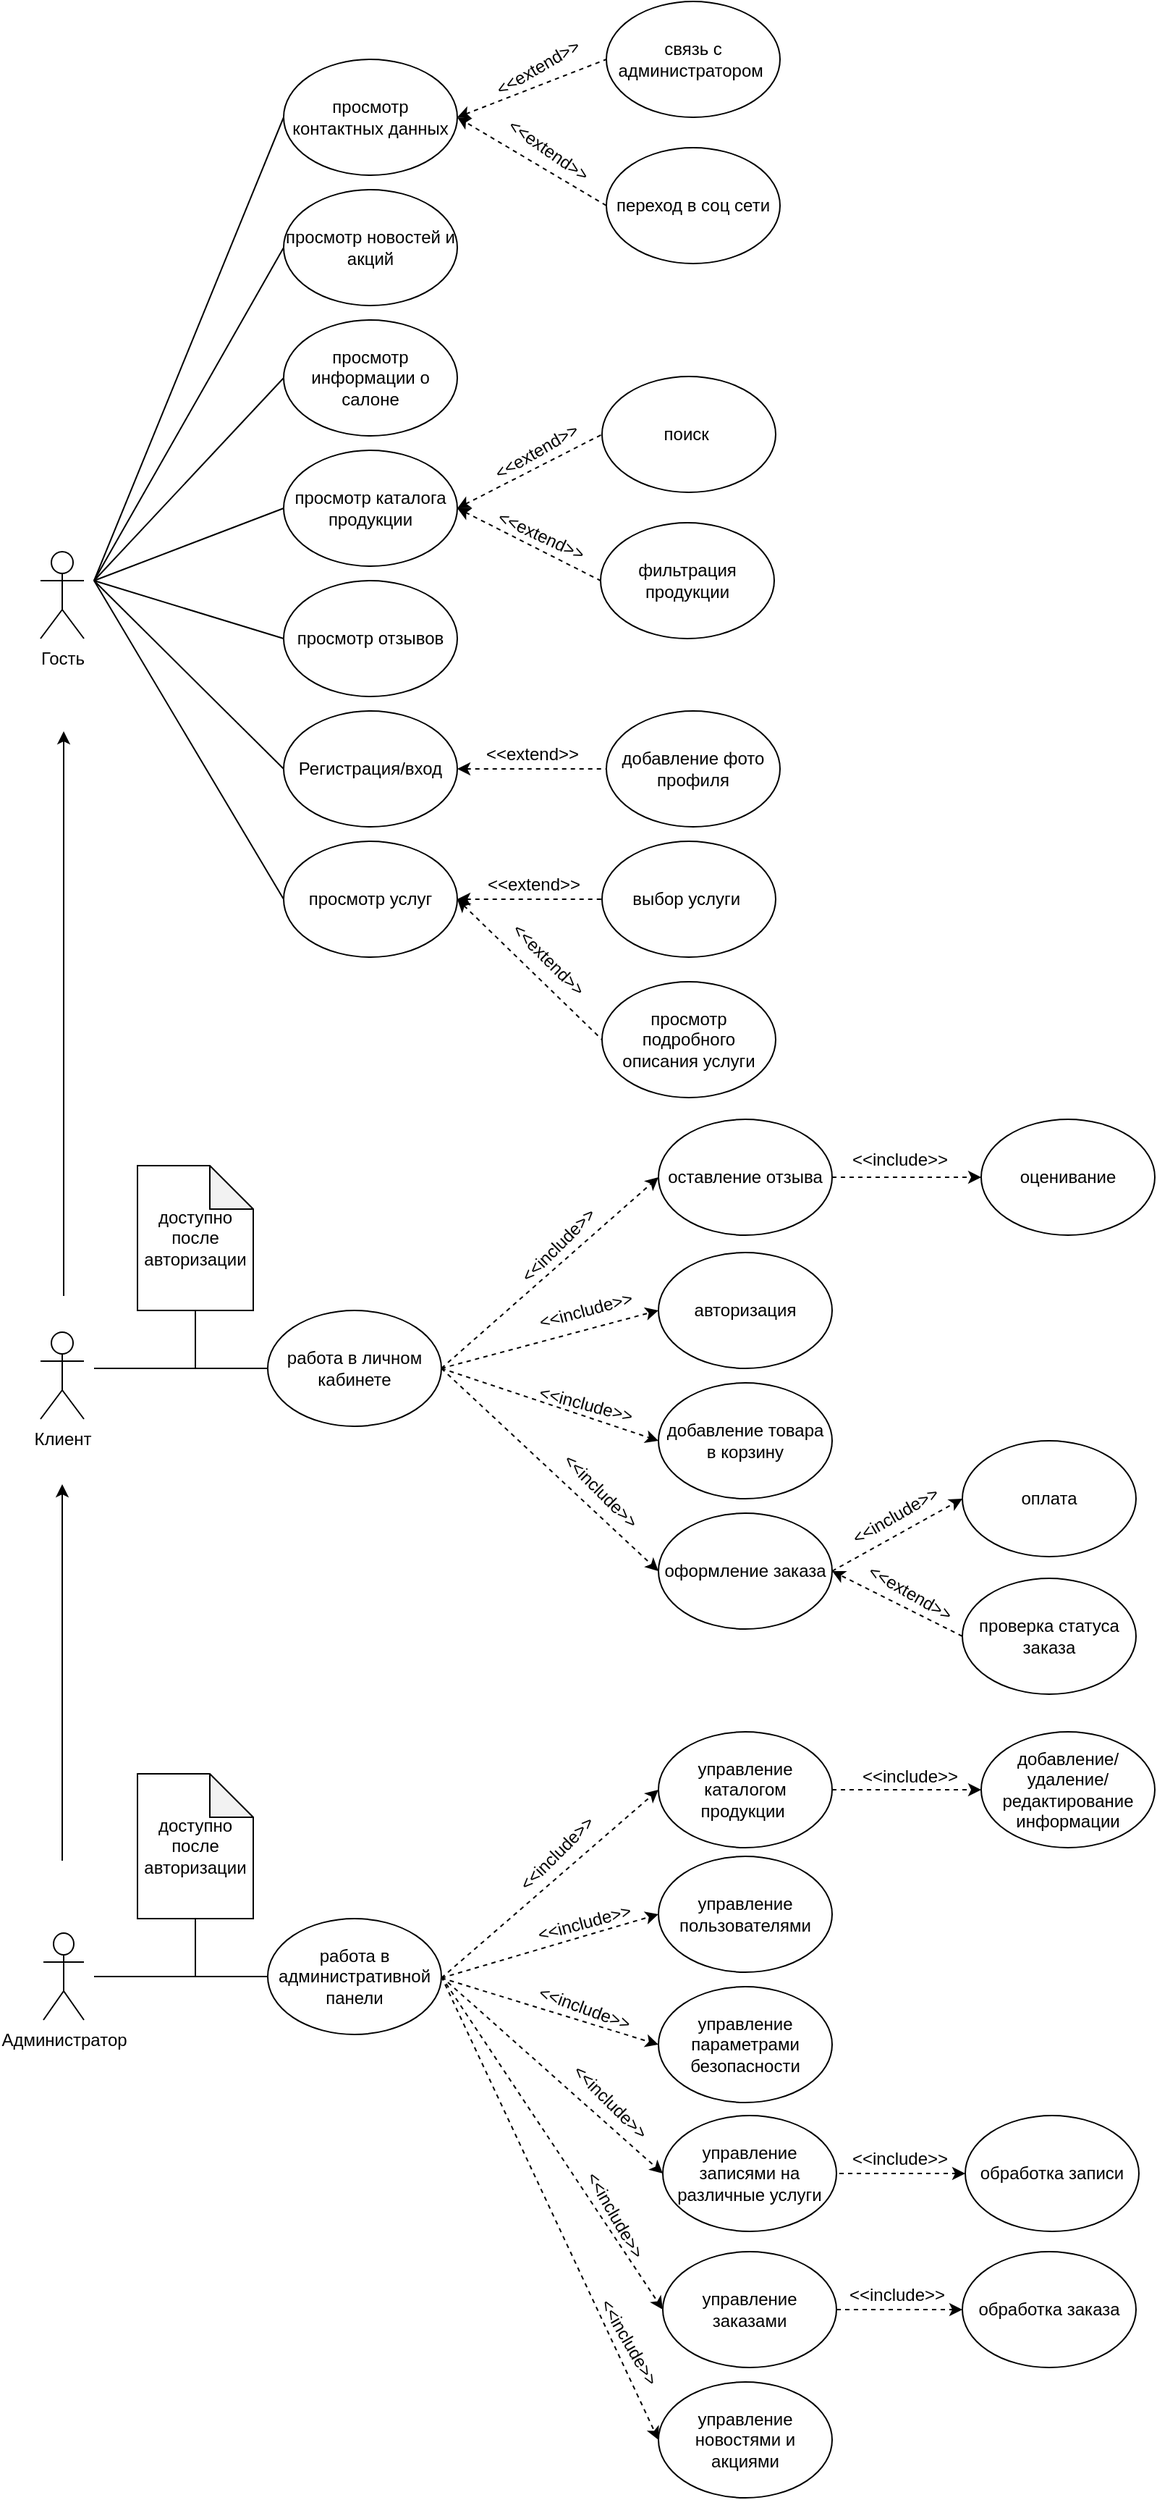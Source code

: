 <mxfile version="20.8.16" type="device"><diagram name="Страница 1" id="B8Z3YydQ3n8APSpn0NC_"><mxGraphModel dx="1533" dy="4359" grid="1" gridSize="10" guides="1" tooltips="1" connect="1" arrows="1" fold="1" page="1" pageScale="1" pageWidth="3300" pageHeight="2339" math="0" shadow="0"><root><mxCell id="0"/><mxCell id="1" parent="0"/><mxCell id="PiqxlBqkiYbqwUcEWLua-4" value="просмотр каталога продукции" style="ellipse;whiteSpace=wrap;html=1;" parent="1" vertex="1"><mxGeometry x="411" y="-444" width="120" height="80" as="geometry"/></mxCell><mxCell id="PiqxlBqkiYbqwUcEWLua-5" value="Регистрация/вход" style="ellipse;whiteSpace=wrap;html=1;" parent="1" vertex="1"><mxGeometry x="411" y="-264" width="120" height="80" as="geometry"/></mxCell><mxCell id="PiqxlBqkiYbqwUcEWLua-6" value="фильтрация продукции" style="ellipse;whiteSpace=wrap;html=1;" parent="1" vertex="1"><mxGeometry x="630" y="-394" width="120" height="80" as="geometry"/></mxCell><mxCell id="PiqxlBqkiYbqwUcEWLua-7" value="просмотр информации о салоне" style="ellipse;whiteSpace=wrap;html=1;" parent="1" vertex="1"><mxGeometry x="411" y="-534" width="120" height="80" as="geometry"/></mxCell><mxCell id="PiqxlBqkiYbqwUcEWLua-8" value="просмотр новостей и акций" style="ellipse;whiteSpace=wrap;html=1;" parent="1" vertex="1"><mxGeometry x="411" y="-624" width="120" height="80" as="geometry"/></mxCell><mxCell id="PiqxlBqkiYbqwUcEWLua-9" value="добавление товара в корзину" style="ellipse;whiteSpace=wrap;html=1;" parent="1" vertex="1"><mxGeometry x="670" y="200" width="120" height="80" as="geometry"/></mxCell><mxCell id="PiqxlBqkiYbqwUcEWLua-10" value="оформление заказа" style="ellipse;whiteSpace=wrap;html=1;" parent="1" vertex="1"><mxGeometry x="670" y="290" width="120" height="80" as="geometry"/></mxCell><mxCell id="PiqxlBqkiYbqwUcEWLua-12" value="оставление отзыва" style="ellipse;whiteSpace=wrap;html=1;" parent="1" vertex="1"><mxGeometry x="670" y="18" width="120" height="80" as="geometry"/></mxCell><mxCell id="PiqxlBqkiYbqwUcEWLua-13" value="просмотр услуг" style="ellipse;whiteSpace=wrap;html=1;" parent="1" vertex="1"><mxGeometry x="411" y="-174" width="120" height="80" as="geometry"/></mxCell><mxCell id="PiqxlBqkiYbqwUcEWLua-14" value="просмотр отзывов" style="ellipse;whiteSpace=wrap;html=1;" parent="1" vertex="1"><mxGeometry x="411" y="-354" width="120" height="80" as="geometry"/></mxCell><mxCell id="PiqxlBqkiYbqwUcEWLua-15" value="авторизация" style="ellipse;whiteSpace=wrap;html=1;" parent="1" vertex="1"><mxGeometry x="670" y="110" width="120" height="80" as="geometry"/></mxCell><mxCell id="mvR1-6ZNFn9fOnrVAZaR-1" value="управление каталогом продукции&amp;nbsp;" style="ellipse;whiteSpace=wrap;html=1;" parent="1" vertex="1"><mxGeometry x="670" y="441" width="120" height="80" as="geometry"/></mxCell><mxCell id="mvR1-6ZNFn9fOnrVAZaR-2" value="управление пользователями" style="ellipse;whiteSpace=wrap;html=1;" parent="1" vertex="1"><mxGeometry x="670" y="527" width="120" height="80" as="geometry"/></mxCell><mxCell id="mvR1-6ZNFn9fOnrVAZaR-4" value="управление параметрами безопасности" style="ellipse;whiteSpace=wrap;html=1;" parent="1" vertex="1"><mxGeometry x="670" y="617" width="120" height="80" as="geometry"/></mxCell><mxCell id="mvR1-6ZNFn9fOnrVAZaR-8" value="" style="endArrow=none;html=1;rounded=0;entryX=0;entryY=0.5;entryDx=0;entryDy=0;endFill=0;" parent="1" target="PiqxlBqkiYbqwUcEWLua-8" edge="1"><mxGeometry width="50" height="50" relative="1" as="geometry"><mxPoint x="280" y="-354" as="sourcePoint"/><mxPoint x="680" y="76" as="targetPoint"/></mxGeometry></mxCell><mxCell id="mvR1-6ZNFn9fOnrVAZaR-9" value="" style="endArrow=none;startArrow=none;html=1;rounded=0;entryX=0;entryY=0.5;entryDx=0;entryDy=0;startFill=0;endFill=0;" parent="1" target="PiqxlBqkiYbqwUcEWLua-7" edge="1"><mxGeometry width="50" height="50" relative="1" as="geometry"><mxPoint x="280" y="-354" as="sourcePoint"/><mxPoint x="690" y="-274" as="targetPoint"/></mxGeometry></mxCell><mxCell id="mvR1-6ZNFn9fOnrVAZaR-10" value="" style="endArrow=none;html=1;rounded=0;entryX=0;entryY=0.5;entryDx=0;entryDy=0;" parent="1" target="PiqxlBqkiYbqwUcEWLua-4" edge="1"><mxGeometry width="50" height="50" relative="1" as="geometry"><mxPoint x="280" y="-354" as="sourcePoint"/><mxPoint x="690" y="-274" as="targetPoint"/></mxGeometry></mxCell><mxCell id="mvR1-6ZNFn9fOnrVAZaR-11" value="" style="endArrow=none;html=1;rounded=0;exitX=0;exitY=0.5;exitDx=0;exitDy=0;" parent="1" source="PiqxlBqkiYbqwUcEWLua-14" edge="1"><mxGeometry width="50" height="50" relative="1" as="geometry"><mxPoint x="640" y="-254" as="sourcePoint"/><mxPoint x="280" y="-354" as="targetPoint"/></mxGeometry></mxCell><mxCell id="mvR1-6ZNFn9fOnrVAZaR-13" value="" style="endArrow=none;html=1;rounded=0;entryX=0;entryY=0.5;entryDx=0;entryDy=0;" parent="1" target="PiqxlBqkiYbqwUcEWLua-13" edge="1"><mxGeometry width="50" height="50" relative="1" as="geometry"><mxPoint x="280" y="-354" as="sourcePoint"/><mxPoint x="690" y="-244" as="targetPoint"/></mxGeometry></mxCell><mxCell id="mvR1-6ZNFn9fOnrVAZaR-14" value="" style="endArrow=none;html=1;rounded=0;exitX=0;exitY=0.5;exitDx=0;exitDy=0;" parent="1" source="PiqxlBqkiYbqwUcEWLua-5" edge="1"><mxGeometry width="50" height="50" relative="1" as="geometry"><mxPoint x="640" y="-194" as="sourcePoint"/><mxPoint x="280" y="-354" as="targetPoint"/></mxGeometry></mxCell><mxCell id="mvR1-6ZNFn9fOnrVAZaR-15" value="" style="endArrow=classic;html=1;rounded=0;entryX=0;entryY=0.5;entryDx=0;entryDy=0;exitX=1;exitY=0.333;exitDx=0;exitDy=0;exitPerimeter=0;dashed=1;endFill=1;" parent="1" target="PiqxlBqkiYbqwUcEWLua-12" edge="1"><mxGeometry width="50" height="50" relative="1" as="geometry"><mxPoint x="520" y="190" as="sourcePoint"/><mxPoint x="700" y="80" as="targetPoint"/></mxGeometry></mxCell><mxCell id="mvR1-6ZNFn9fOnrVAZaR-17" value="" style="endArrow=classic;html=1;rounded=0;entryX=0;entryY=0.5;entryDx=0;entryDy=0;exitX=1;exitY=0.333;exitDx=0;exitDy=0;exitPerimeter=0;dashed=1;endFill=1;" parent="1" target="PiqxlBqkiYbqwUcEWLua-15" edge="1"><mxGeometry width="50" height="50" relative="1" as="geometry"><mxPoint x="520" y="190" as="sourcePoint"/><mxPoint x="780" y="30" as="targetPoint"/></mxGeometry></mxCell><mxCell id="mvR1-6ZNFn9fOnrVAZaR-18" value="" style="endArrow=classic;html=1;rounded=0;entryX=0;entryY=0.5;entryDx=0;entryDy=0;exitX=1;exitY=0.333;exitDx=0;exitDy=0;exitPerimeter=0;dashed=1;endFill=1;" parent="1" target="PiqxlBqkiYbqwUcEWLua-9" edge="1"><mxGeometry width="50" height="50" relative="1" as="geometry"><mxPoint x="520" y="190" as="sourcePoint"/><mxPoint x="780" y="30" as="targetPoint"/></mxGeometry></mxCell><mxCell id="mvR1-6ZNFn9fOnrVAZaR-20" value="" style="endArrow=classic;html=1;rounded=0;entryX=0;entryY=0.5;entryDx=0;entryDy=0;exitX=1;exitY=0.333;exitDx=0;exitDy=0;exitPerimeter=0;dashed=1;endFill=1;" parent="1" target="PiqxlBqkiYbqwUcEWLua-10" edge="1"><mxGeometry width="50" height="50" relative="1" as="geometry"><mxPoint x="520" y="190" as="sourcePoint"/><mxPoint x="780" y="30" as="targetPoint"/></mxGeometry></mxCell><mxCell id="mvR1-6ZNFn9fOnrVAZaR-21" value="" style="endArrow=classic;html=1;rounded=0;" parent="1" edge="1"><mxGeometry width="50" height="50" relative="1" as="geometry"><mxPoint x="259" y="140" as="sourcePoint"/><mxPoint x="259" y="-250" as="targetPoint"/></mxGeometry></mxCell><mxCell id="mvR1-6ZNFn9fOnrVAZaR-22" value="" style="endArrow=classic;html=1;rounded=0;entryX=0;entryY=0.5;entryDx=0;entryDy=0;exitX=1;exitY=0.333;exitDx=0;exitDy=0;exitPerimeter=0;dashed=1;endFill=1;" parent="1" target="mvR1-6ZNFn9fOnrVAZaR-1" edge="1"><mxGeometry width="50" height="50" relative="1" as="geometry"><mxPoint x="520" y="611" as="sourcePoint"/><mxPoint x="700" y="491" as="targetPoint"/></mxGeometry></mxCell><mxCell id="mvR1-6ZNFn9fOnrVAZaR-23" value="" style="endArrow=classic;html=1;rounded=0;entryX=0;entryY=0.5;entryDx=0;entryDy=0;exitX=1;exitY=0.333;exitDx=0;exitDy=0;exitPerimeter=0;endFill=1;dashed=1;" parent="1" target="mvR1-6ZNFn9fOnrVAZaR-2" edge="1"><mxGeometry width="50" height="50" relative="1" as="geometry"><mxPoint x="520" y="611" as="sourcePoint"/><mxPoint x="700" y="491" as="targetPoint"/></mxGeometry></mxCell><mxCell id="mvR1-6ZNFn9fOnrVAZaR-24" value="" style="endArrow=classic;html=1;rounded=0;entryX=0;entryY=0.5;entryDx=0;entryDy=0;exitX=1;exitY=0.333;exitDx=0;exitDy=0;exitPerimeter=0;dashed=1;endFill=1;" parent="1" target="mvR1-6ZNFn9fOnrVAZaR-4" edge="1"><mxGeometry width="50" height="50" relative="1" as="geometry"><mxPoint x="520" y="611" as="sourcePoint"/><mxPoint x="700" y="491" as="targetPoint"/></mxGeometry></mxCell><mxCell id="mvR1-6ZNFn9fOnrVAZaR-26" value="" style="endArrow=classic;html=1;rounded=0;" parent="1" edge="1"><mxGeometry width="50" height="50" relative="1" as="geometry"><mxPoint x="258" y="530" as="sourcePoint"/><mxPoint x="258" y="270" as="targetPoint"/></mxGeometry></mxCell><mxCell id="mvR1-6ZNFn9fOnrVAZaR-27" value="добавление/удаление/редактирование информации" style="ellipse;whiteSpace=wrap;html=1;" parent="1" vertex="1"><mxGeometry x="893" y="441" width="120" height="80" as="geometry"/></mxCell><mxCell id="mvR1-6ZNFn9fOnrVAZaR-31" value="" style="group" parent="1" vertex="1" connectable="0"><mxGeometry x="800" y="457" width="73.5" height="30" as="geometry"/></mxCell><mxCell id="mvR1-6ZNFn9fOnrVAZaR-29" value="" style="endArrow=classic;dashed=1;html=1;rounded=0;entryX=0;entryY=0.5;entryDx=0;entryDy=0;exitX=1;exitY=0.5;exitDx=0;exitDy=0;endFill=1;" parent="mvR1-6ZNFn9fOnrVAZaR-31" source="mvR1-6ZNFn9fOnrVAZaR-1" target="mvR1-6ZNFn9fOnrVAZaR-27" edge="1"><mxGeometry width="50" height="50" relative="1" as="geometry"><mxPoint x="-50" y="154" as="sourcePoint"/><mxPoint y="104" as="targetPoint"/></mxGeometry></mxCell><mxCell id="mvR1-6ZNFn9fOnrVAZaR-53" value="&amp;lt;&amp;lt;include&amp;gt;&amp;gt;" style="text;html=1;align=center;verticalAlign=middle;whiteSpace=wrap;rounded=0;" parent="mvR1-6ZNFn9fOnrVAZaR-31" vertex="1"><mxGeometry x="13.5" width="60" height="30" as="geometry"/></mxCell><mxCell id="mvR1-6ZNFn9fOnrVAZaR-32" value="проверка статуса заказа" style="ellipse;whiteSpace=wrap;html=1;" parent="1" vertex="1"><mxGeometry x="880" y="335" width="120" height="80" as="geometry"/></mxCell><mxCell id="mvR1-6ZNFn9fOnrVAZaR-35" value="" style="group;rotation=30;" parent="1" vertex="1" connectable="0"><mxGeometry x="807" y="306" width="73" height="30" as="geometry"/></mxCell><mxCell id="mvR1-6ZNFn9fOnrVAZaR-33" value="" style="endArrow=classic;dashed=1;html=1;rounded=0;exitX=0;exitY=0.5;exitDx=0;exitDy=0;entryX=1;entryY=0.5;entryDx=0;entryDy=0;startArrow=none;startFill=0;endFill=1;" parent="mvR1-6ZNFn9fOnrVAZaR-35" source="mvR1-6ZNFn9fOnrVAZaR-32" target="PiqxlBqkiYbqwUcEWLua-10" edge="1"><mxGeometry width="50" height="50" relative="1" as="geometry"><mxPoint x="-28" y="-46" as="sourcePoint"/><mxPoint x="40" y="-64" as="targetPoint"/></mxGeometry></mxCell><mxCell id="mvR1-6ZNFn9fOnrVAZaR-36" value="добавление фото профиля" style="ellipse;whiteSpace=wrap;html=1;" parent="1" vertex="1"><mxGeometry x="634" y="-264" width="120" height="80" as="geometry"/></mxCell><mxCell id="mvR1-6ZNFn9fOnrVAZaR-43" value="" style="group" parent="1" vertex="1" connectable="0"><mxGeometry x="543" y="-248" width="73.5" height="30" as="geometry"/></mxCell><mxCell id="mvR1-6ZNFn9fOnrVAZaR-41" value="" style="endArrow=none;dashed=1;html=1;rounded=0;exitX=1;exitY=0.5;exitDx=0;exitDy=0;entryX=0;entryY=0.5;entryDx=0;entryDy=0;startArrow=classic;startFill=1;endFill=0;" parent="mvR1-6ZNFn9fOnrVAZaR-43" source="PiqxlBqkiYbqwUcEWLua-5" target="mvR1-6ZNFn9fOnrVAZaR-36" edge="1"><mxGeometry width="50" height="50" relative="1" as="geometry"><mxPoint x="10" y="-181" as="sourcePoint"/><mxPoint x="60" y="-231" as="targetPoint"/></mxGeometry></mxCell><mxCell id="mvR1-6ZNFn9fOnrVAZaR-51" value="&amp;lt;&amp;lt;extend&amp;gt;&amp;gt;" style="text;html=1;align=center;verticalAlign=middle;whiteSpace=wrap;rounded=0;" parent="mvR1-6ZNFn9fOnrVAZaR-43" vertex="1"><mxGeometry x="9.75" y="-1" width="60" height="30" as="geometry"/></mxCell><mxCell id="mvR1-6ZNFn9fOnrVAZaR-44" value="просмотр контактных данных" style="ellipse;whiteSpace=wrap;html=1;" parent="1" vertex="1"><mxGeometry x="411" y="-714" width="120" height="80" as="geometry"/></mxCell><mxCell id="mvR1-6ZNFn9fOnrVAZaR-45" value="" style="endArrow=none;html=1;rounded=0;entryX=0;entryY=0.5;entryDx=0;entryDy=0;startArrow=none;startFill=0;endFill=0;" parent="1" target="mvR1-6ZNFn9fOnrVAZaR-44" edge="1"><mxGeometry width="50" height="50" relative="1" as="geometry"><mxPoint x="280" y="-354" as="sourcePoint"/><mxPoint x="780" y="-474" as="targetPoint"/></mxGeometry></mxCell><mxCell id="mvR1-6ZNFn9fOnrVAZaR-46" value="связь с администратором&amp;nbsp;" style="ellipse;whiteSpace=wrap;html=1;" parent="1" vertex="1"><mxGeometry x="634" y="-754" width="120" height="80" as="geometry"/></mxCell><mxCell id="mvR1-6ZNFn9fOnrVAZaR-47" value="" style="endArrow=none;dashed=1;html=1;rounded=0;entryX=0;entryY=0.5;entryDx=0;entryDy=0;startArrow=classic;startFill=1;endFill=0;exitX=1;exitY=0.5;exitDx=0;exitDy=0;" parent="1" source="mvR1-6ZNFn9fOnrVAZaR-44" target="mvR1-6ZNFn9fOnrVAZaR-46" edge="1"><mxGeometry width="50" height="50" relative="1" as="geometry"><mxPoint x="521" y="-674" as="sourcePoint"/><mxPoint x="611" y="-674.48" as="targetPoint"/></mxGeometry></mxCell><mxCell id="mvR1-6ZNFn9fOnrVAZaR-48" value="&amp;lt;&amp;lt;extend&amp;gt;&amp;gt;" style="text;html=1;align=center;verticalAlign=middle;whiteSpace=wrap;rounded=0;rotation=-30;" parent="1" vertex="1"><mxGeometry x="556.5" y="-723" width="60" height="30" as="geometry"/></mxCell><mxCell id="mvR1-6ZNFn9fOnrVAZaR-65" value="оценивание" style="ellipse;whiteSpace=wrap;html=1;" parent="1" vertex="1"><mxGeometry x="893" y="18" width="120" height="80" as="geometry"/></mxCell><mxCell id="mvR1-6ZNFn9fOnrVAZaR-67" value="" style="group" parent="1" vertex="1" connectable="0"><mxGeometry x="793" y="31" width="73.5" height="30" as="geometry"/></mxCell><mxCell id="mvR1-6ZNFn9fOnrVAZaR-69" value="&amp;lt;&amp;lt;include&amp;gt;&amp;gt;" style="text;html=1;align=center;verticalAlign=middle;whiteSpace=wrap;rounded=0;" parent="mvR1-6ZNFn9fOnrVAZaR-67" vertex="1"><mxGeometry x="13.5" width="60" height="30" as="geometry"/></mxCell><mxCell id="mvR1-6ZNFn9fOnrVAZaR-68" value="" style="endArrow=classic;dashed=1;html=1;rounded=0;entryX=0;entryY=0.5;entryDx=0;entryDy=0;exitX=1;exitY=0.5;exitDx=0;exitDy=0;endFill=1;" parent="1" source="PiqxlBqkiYbqwUcEWLua-12" target="mvR1-6ZNFn9fOnrVAZaR-65" edge="1"><mxGeometry width="50" height="50" relative="1" as="geometry"><mxPoint x="790" y="92" as="sourcePoint"/><mxPoint x="840" y="42" as="targetPoint"/></mxGeometry></mxCell><mxCell id="mvR1-6ZNFn9fOnrVAZaR-70" value="Гость" style="shape=umlActor;verticalLabelPosition=bottom;verticalAlign=top;html=1;outlineConnect=0;" parent="1" vertex="1"><mxGeometry x="243" y="-374" width="30" height="60" as="geometry"/></mxCell><mxCell id="mvR1-6ZNFn9fOnrVAZaR-72" value="Администратор" style="shape=umlActor;verticalLabelPosition=bottom;verticalAlign=top;html=1;outlineConnect=0;" parent="1" vertex="1"><mxGeometry x="245" y="580" width="28" height="60" as="geometry"/></mxCell><mxCell id="mvR1-6ZNFn9fOnrVAZaR-74" value="работа в личном кабинете" style="ellipse;whiteSpace=wrap;html=1;" parent="1" vertex="1"><mxGeometry x="400" y="150" width="120" height="80" as="geometry"/></mxCell><mxCell id="mvR1-6ZNFn9fOnrVAZaR-75" value="работа в административной панели" style="ellipse;whiteSpace=wrap;html=1;" parent="1" vertex="1"><mxGeometry x="400" y="570" width="120" height="80" as="geometry"/></mxCell><mxCell id="mvR1-6ZNFn9fOnrVAZaR-76" value="" style="endArrow=none;html=1;rounded=0;entryX=0;entryY=0.5;entryDx=0;entryDy=0;" parent="1" target="mvR1-6ZNFn9fOnrVAZaR-74" edge="1"><mxGeometry width="50" height="50" relative="1" as="geometry"><mxPoint x="280" y="190" as="sourcePoint"/><mxPoint x="500" y="480" as="targetPoint"/></mxGeometry></mxCell><mxCell id="mvR1-6ZNFn9fOnrVAZaR-77" value="" style="endArrow=none;html=1;rounded=0;entryX=0;entryY=0.5;entryDx=0;entryDy=0;" parent="1" target="mvR1-6ZNFn9fOnrVAZaR-75" edge="1"><mxGeometry width="50" height="50" relative="1" as="geometry"><mxPoint x="280" y="610" as="sourcePoint"/><mxPoint x="500" y="370" as="targetPoint"/></mxGeometry></mxCell><mxCell id="xSJUDsk4r2toaR-yodqq-5" value="&amp;lt;&amp;lt;include&amp;gt;&amp;gt;" style="text;html=1;align=center;verticalAlign=middle;whiteSpace=wrap;rounded=0;rotation=-45;" parent="1" vertex="1"><mxGeometry x="570" y="510" width="60" height="30" as="geometry"/></mxCell><mxCell id="xSJUDsk4r2toaR-yodqq-6" value="&amp;lt;&amp;lt;include&amp;gt;&amp;gt;" style="text;html=1;align=center;verticalAlign=middle;whiteSpace=wrap;rounded=0;rotation=-15;" parent="1" vertex="1"><mxGeometry x="589" y="558" width="60" height="30" as="geometry"/></mxCell><mxCell id="xSJUDsk4r2toaR-yodqq-7" value="&amp;lt;&amp;lt;include&amp;gt;&amp;gt;" style="text;html=1;align=center;verticalAlign=middle;whiteSpace=wrap;rounded=0;rotation=20;" parent="1" vertex="1"><mxGeometry x="589" y="617" width="60" height="30" as="geometry"/></mxCell><mxCell id="xSJUDsk4r2toaR-yodqq-9" value="&amp;lt;&amp;lt;include&amp;gt;&amp;gt;" style="text;html=1;align=center;verticalAlign=middle;whiteSpace=wrap;rounded=0;rotation=-45;" parent="1" vertex="1"><mxGeometry x="571" y="90" width="60" height="30" as="geometry"/></mxCell><mxCell id="xSJUDsk4r2toaR-yodqq-11" value="&amp;lt;&amp;lt;include&amp;gt;&amp;gt;" style="text;html=1;align=center;verticalAlign=middle;whiteSpace=wrap;rounded=0;rotation=15;" parent="1" vertex="1"><mxGeometry x="590" y="200" width="60" height="30" as="geometry"/></mxCell><mxCell id="xSJUDsk4r2toaR-yodqq-12" value="&amp;lt;&amp;lt;include&amp;gt;&amp;gt;" style="text;html=1;align=center;verticalAlign=middle;whiteSpace=wrap;rounded=0;rotation=-15;" parent="1" vertex="1"><mxGeometry x="590" y="135" width="60" height="30" as="geometry"/></mxCell><mxCell id="xSJUDsk4r2toaR-yodqq-13" value="&amp;lt;&amp;lt;include&amp;gt;&amp;gt;" style="text;html=1;align=center;verticalAlign=middle;whiteSpace=wrap;rounded=0;rotation=45;" parent="1" vertex="1"><mxGeometry x="600" y="260" width="60" height="30" as="geometry"/></mxCell><mxCell id="xSJUDsk4r2toaR-yodqq-15" value="Клиент" style="shape=umlActor;verticalLabelPosition=bottom;verticalAlign=top;html=1;outlineConnect=0;" parent="1" vertex="1"><mxGeometry x="243" y="165" width="30" height="60" as="geometry"/></mxCell><mxCell id="xSJUDsk4r2toaR-yodqq-17" value="доступно после авторизации" style="shape=note;whiteSpace=wrap;html=1;backgroundOutline=1;darkOpacity=0.05;" parent="1" vertex="1"><mxGeometry x="310" y="50" width="80" height="100" as="geometry"/></mxCell><mxCell id="xSJUDsk4r2toaR-yodqq-18" value="доступно после авторизации" style="shape=note;whiteSpace=wrap;html=1;backgroundOutline=1;darkOpacity=0.05;" parent="1" vertex="1"><mxGeometry x="310" y="470" width="80" height="100" as="geometry"/></mxCell><mxCell id="xSJUDsk4r2toaR-yodqq-19" value="" style="endArrow=none;html=1;rounded=0;entryX=0.5;entryY=1;entryDx=0;entryDy=0;entryPerimeter=0;" parent="1" target="xSJUDsk4r2toaR-yodqq-17" edge="1"><mxGeometry width="50" height="50" relative="1" as="geometry"><mxPoint x="350" y="190" as="sourcePoint"/><mxPoint x="480" y="400" as="targetPoint"/></mxGeometry></mxCell><mxCell id="xSJUDsk4r2toaR-yodqq-20" value="" style="endArrow=none;html=1;rounded=0;entryX=0.5;entryY=1;entryDx=0;entryDy=0;entryPerimeter=0;" parent="1" target="xSJUDsk4r2toaR-yodqq-18" edge="1"><mxGeometry width="50" height="50" relative="1" as="geometry"><mxPoint x="350" y="610" as="sourcePoint"/><mxPoint x="480" y="350" as="targetPoint"/></mxGeometry></mxCell><mxCell id="xSJUDsk4r2toaR-yodqq-22" value="оплата" style="ellipse;whiteSpace=wrap;html=1;" parent="1" vertex="1"><mxGeometry x="880" y="240" width="120" height="80" as="geometry"/></mxCell><mxCell id="xSJUDsk4r2toaR-yodqq-23" value="" style="endArrow=classic;html=1;rounded=0;entryX=0;entryY=0.5;entryDx=0;entryDy=0;dashed=1;endFill=1;" parent="1" target="xSJUDsk4r2toaR-yodqq-22" edge="1"><mxGeometry width="50" height="50" relative="1" as="geometry"><mxPoint x="790" y="330" as="sourcePoint"/><mxPoint x="680" y="70" as="targetPoint"/></mxGeometry></mxCell><mxCell id="xSJUDsk4r2toaR-yodqq-24" value="&amp;lt;&amp;lt;include&amp;gt;&amp;gt;" style="text;html=1;align=center;verticalAlign=middle;whiteSpace=wrap;rounded=0;rotation=-30;" parent="1" vertex="1"><mxGeometry x="803.5" y="277" width="60" height="30" as="geometry"/></mxCell><mxCell id="xSJUDsk4r2toaR-yodqq-30" value="переход в соц сети" style="ellipse;whiteSpace=wrap;html=1;" parent="1" vertex="1"><mxGeometry x="634" y="-653" width="120" height="80" as="geometry"/></mxCell><mxCell id="xSJUDsk4r2toaR-yodqq-33" value="" style="endArrow=classic;dashed=1;html=1;rounded=0;exitX=0;exitY=0.5;exitDx=0;exitDy=0;startArrow=none;startFill=0;endFill=1;" parent="1" source="xSJUDsk4r2toaR-yodqq-30" edge="1"><mxGeometry width="50" height="50" relative="1" as="geometry"><mxPoint x="483" y="-649" as="sourcePoint"/><mxPoint x="531" y="-674" as="targetPoint"/></mxGeometry></mxCell><mxCell id="xSJUDsk4r2toaR-yodqq-32" value="&amp;lt;&amp;lt;extend&amp;gt;&amp;gt;" style="text;html=1;align=center;verticalAlign=middle;whiteSpace=wrap;rounded=0;rotation=35;" parent="1" vertex="1"><mxGeometry x="564" y="-666" width="60" height="30" as="geometry"/></mxCell><mxCell id="mvR1-6ZNFn9fOnrVAZaR-50" value="&amp;lt;&amp;lt;extend&amp;gt;&amp;gt;" style="text;html=1;align=center;verticalAlign=middle;whiteSpace=wrap;rounded=0;rotation=30;" parent="1" vertex="1"><mxGeometry x="813.5" y="330" width="60" height="30" as="geometry"/></mxCell><mxCell id="DVonuqAoLO1WvfpAF116-1" value="поиск&amp;nbsp;" style="ellipse;whiteSpace=wrap;html=1;" parent="1" vertex="1"><mxGeometry x="631" y="-495" width="120" height="80" as="geometry"/></mxCell><mxCell id="DVonuqAoLO1WvfpAF116-2" value="выбор услуги&amp;nbsp;" style="ellipse;whiteSpace=wrap;html=1;" parent="1" vertex="1"><mxGeometry x="631" y="-174" width="120" height="80" as="geometry"/></mxCell><mxCell id="DVonuqAoLO1WvfpAF116-3" value="" style="group;rotation=25;" parent="1" vertex="1" connectable="0"><mxGeometry x="548.75" y="-401" width="73.5" height="30" as="geometry"/></mxCell><mxCell id="DVonuqAoLO1WvfpAF116-5" value="&amp;lt;&amp;lt;extend&amp;gt;&amp;gt;" style="text;html=1;align=center;verticalAlign=middle;whiteSpace=wrap;rounded=0;rotation=25;" parent="DVonuqAoLO1WvfpAF116-3" vertex="1"><mxGeometry x="10" y="1" width="60" height="30" as="geometry"/></mxCell><mxCell id="DVonuqAoLO1WvfpAF116-4" value="" style="endArrow=none;dashed=1;html=1;rounded=0;exitX=1;exitY=0.5;exitDx=0;exitDy=0;entryX=0;entryY=0.5;entryDx=0;entryDy=0;startArrow=classic;startFill=1;endFill=0;" parent="1" source="PiqxlBqkiYbqwUcEWLua-4" target="PiqxlBqkiYbqwUcEWLua-6" edge="1"><mxGeometry width="50" height="50" relative="1" as="geometry"><mxPoint x="540" y="-305" as="sourcePoint"/><mxPoint x="590" y="-355" as="targetPoint"/></mxGeometry></mxCell><mxCell id="DVonuqAoLO1WvfpAF116-6" value="" style="endArrow=none;dashed=1;html=1;rounded=0;exitX=1;exitY=0.5;exitDx=0;exitDy=0;entryX=0;entryY=0.5;entryDx=0;entryDy=0;startArrow=classic;startFill=1;endFill=0;" parent="1" source="PiqxlBqkiYbqwUcEWLua-4" target="DVonuqAoLO1WvfpAF116-1" edge="1"><mxGeometry width="50" height="50" relative="1" as="geometry"><mxPoint x="535" y="-480" as="sourcePoint"/><mxPoint x="634.0" y="-430" as="targetPoint"/></mxGeometry></mxCell><mxCell id="DVonuqAoLO1WvfpAF116-7" value="" style="group;rotation=-30;" parent="1" vertex="1" connectable="0"><mxGeometry x="546.75" y="-456" width="73.5" height="30" as="geometry"/></mxCell><mxCell id="DVonuqAoLO1WvfpAF116-8" value="&amp;lt;&amp;lt;extend&amp;gt;&amp;gt;" style="text;html=1;align=center;verticalAlign=middle;whiteSpace=wrap;rounded=0;rotation=-30;" parent="DVonuqAoLO1WvfpAF116-7" vertex="1"><mxGeometry x="9" y="-2" width="60" height="30" as="geometry"/></mxCell><mxCell id="DVonuqAoLO1WvfpAF116-9" value="управление заказами" style="ellipse;whiteSpace=wrap;html=1;" parent="1" vertex="1"><mxGeometry x="673" y="800" width="120" height="80" as="geometry"/></mxCell><mxCell id="DVonuqAoLO1WvfpAF116-10" value="управление записями на различные услуги" style="ellipse;whiteSpace=wrap;html=1;" parent="1" vertex="1"><mxGeometry x="673" y="706" width="120" height="80" as="geometry"/></mxCell><mxCell id="DVonuqAoLO1WvfpAF116-11" value="" style="endArrow=classic;html=1;rounded=0;entryX=0;entryY=0.5;entryDx=0;entryDy=0;exitX=1;exitY=0.5;exitDx=0;exitDy=0;dashed=1;endFill=1;" parent="1" source="mvR1-6ZNFn9fOnrVAZaR-75" target="DVonuqAoLO1WvfpAF116-10" edge="1"><mxGeometry width="50" height="50" relative="1" as="geometry"><mxPoint x="523" y="800" as="sourcePoint"/><mxPoint x="703" y="680" as="targetPoint"/></mxGeometry></mxCell><mxCell id="DVonuqAoLO1WvfpAF116-12" value="" style="endArrow=classic;html=1;rounded=0;entryX=0;entryY=0.5;entryDx=0;entryDy=0;dashed=1;endFill=1;exitX=1;exitY=0.5;exitDx=0;exitDy=0;" parent="1" source="mvR1-6ZNFn9fOnrVAZaR-75" target="DVonuqAoLO1WvfpAF116-9" edge="1"><mxGeometry width="50" height="50" relative="1" as="geometry"><mxPoint x="523" y="800" as="sourcePoint"/><mxPoint x="703" y="680" as="targetPoint"/></mxGeometry></mxCell><mxCell id="DVonuqAoLO1WvfpAF116-13" value="&amp;lt;&amp;lt;include&amp;gt;&amp;gt;" style="text;html=1;align=center;verticalAlign=middle;whiteSpace=wrap;rounded=0;rotation=60;" parent="1" vertex="1"><mxGeometry x="610" y="760" width="60" height="30" as="geometry"/></mxCell><mxCell id="DVonuqAoLO1WvfpAF116-14" value="&amp;lt;&amp;lt;include&amp;gt;&amp;gt;" style="text;html=1;align=center;verticalAlign=middle;whiteSpace=wrap;rounded=0;rotation=60;" parent="1" vertex="1"><mxGeometry x="620" y="851" width="60" height="23" as="geometry"/></mxCell><mxCell id="DVonuqAoLO1WvfpAF116-15" value="управление новостями и акциями" style="ellipse;whiteSpace=wrap;html=1;" parent="1" vertex="1"><mxGeometry x="670" y="890" width="120" height="80" as="geometry"/></mxCell><mxCell id="DVonuqAoLO1WvfpAF116-16" value="" style="endArrow=classic;html=1;rounded=0;entryX=0;entryY=0.5;entryDx=0;entryDy=0;dashed=1;endFill=1;exitX=1;exitY=0.5;exitDx=0;exitDy=0;" parent="1" source="mvR1-6ZNFn9fOnrVAZaR-75" target="DVonuqAoLO1WvfpAF116-15" edge="1"><mxGeometry width="50" height="50" relative="1" as="geometry"><mxPoint x="503.25" y="690.0" as="sourcePoint"/><mxPoint x="656.25" y="1020.0" as="targetPoint"/></mxGeometry></mxCell><mxCell id="DVonuqAoLO1WvfpAF116-17" value="&amp;lt;&amp;lt;include&amp;gt;&amp;gt;" style="text;html=1;align=center;verticalAlign=middle;whiteSpace=wrap;rounded=0;rotation=45;" parent="1" vertex="1"><mxGeometry x="607" y="685" width="60" height="23" as="geometry"/></mxCell><mxCell id="DVonuqAoLO1WvfpAF116-18" value="просмотр подробного описания услуги" style="ellipse;whiteSpace=wrap;html=1;" parent="1" vertex="1"><mxGeometry x="631" y="-77" width="120" height="80" as="geometry"/></mxCell><mxCell id="DVonuqAoLO1WvfpAF116-19" value="" style="group" parent="1" vertex="1" connectable="0"><mxGeometry x="544" y="-158" width="73.5" height="30" as="geometry"/></mxCell><mxCell id="DVonuqAoLO1WvfpAF116-21" value="&amp;lt;&amp;lt;extend&amp;gt;&amp;gt;" style="text;html=1;align=center;verticalAlign=middle;whiteSpace=wrap;rounded=0;" parent="DVonuqAoLO1WvfpAF116-19" vertex="1"><mxGeometry x="9.75" y="-1" width="60" height="30" as="geometry"/></mxCell><mxCell id="DVonuqAoLO1WvfpAF116-20" value="" style="endArrow=none;dashed=1;html=1;rounded=0;exitX=1;exitY=0.5;exitDx=0;exitDy=0;entryX=0;entryY=0.5;entryDx=0;entryDy=0;startArrow=classic;startFill=1;endFill=0;" parent="1" source="PiqxlBqkiYbqwUcEWLua-13" target="DVonuqAoLO1WvfpAF116-2" edge="1"><mxGeometry width="50" height="50" relative="1" as="geometry"><mxPoint x="550" y="-221" as="sourcePoint"/><mxPoint x="600" y="-271" as="targetPoint"/></mxGeometry></mxCell><mxCell id="DVonuqAoLO1WvfpAF116-23" value="" style="endArrow=none;dashed=1;html=1;rounded=0;exitX=1;exitY=0.5;exitDx=0;exitDy=0;entryX=0;entryY=0.5;entryDx=0;entryDy=0;startArrow=classic;startFill=1;endFill=0;" parent="1" source="PiqxlBqkiYbqwUcEWLua-13" target="DVonuqAoLO1WvfpAF116-18" edge="1"><mxGeometry width="50" height="50" relative="1" as="geometry"><mxPoint x="540" y="-251" as="sourcePoint"/><mxPoint x="590" y="-301" as="targetPoint"/></mxGeometry></mxCell><mxCell id="DVonuqAoLO1WvfpAF116-24" value="&amp;lt;&amp;lt;extend&amp;gt;&amp;gt;" style="text;html=1;align=center;verticalAlign=middle;whiteSpace=wrap;rounded=0;rotation=45;" parent="1" vertex="1"><mxGeometry x="564" y="-107" width="60" height="30" as="geometry"/></mxCell><mxCell id="DVonuqAoLO1WvfpAF116-25" value="обработка заказа" style="ellipse;whiteSpace=wrap;html=1;" parent="1" vertex="1"><mxGeometry x="880" y="800" width="120" height="80" as="geometry"/></mxCell><mxCell id="DVonuqAoLO1WvfpAF116-26" value="" style="group" parent="1" vertex="1" connectable="0"><mxGeometry x="791" y="815" width="73.5" height="30" as="geometry"/></mxCell><mxCell id="DVonuqAoLO1WvfpAF116-28" value="&amp;lt;&amp;lt;include&amp;gt;&amp;gt;" style="text;html=1;align=center;verticalAlign=middle;whiteSpace=wrap;rounded=0;" parent="DVonuqAoLO1WvfpAF116-26" vertex="1"><mxGeometry x="13.5" width="60" height="30" as="geometry"/></mxCell><mxCell id="DVonuqAoLO1WvfpAF116-27" value="" style="endArrow=classic;dashed=1;html=1;rounded=0;entryX=0;entryY=0.5;entryDx=0;entryDy=0;exitX=1;exitY=0.5;exitDx=0;exitDy=0;endFill=1;" parent="1" source="DVonuqAoLO1WvfpAF116-9" target="DVonuqAoLO1WvfpAF116-25" edge="1"><mxGeometry width="50" height="50" relative="1" as="geometry"><mxPoint x="770" y="854" as="sourcePoint"/><mxPoint x="820" y="804" as="targetPoint"/></mxGeometry></mxCell><mxCell id="DVonuqAoLO1WvfpAF116-29" value="обработка записи" style="ellipse;whiteSpace=wrap;html=1;" parent="1" vertex="1"><mxGeometry x="882" y="706" width="120" height="80" as="geometry"/></mxCell><mxCell id="DVonuqAoLO1WvfpAF116-30" value="" style="group" parent="1" vertex="1" connectable="0"><mxGeometry x="793" y="721" width="73.5" height="30" as="geometry"/></mxCell><mxCell id="DVonuqAoLO1WvfpAF116-31" value="&amp;lt;&amp;lt;include&amp;gt;&amp;gt;" style="text;html=1;align=center;verticalAlign=middle;whiteSpace=wrap;rounded=0;" parent="DVonuqAoLO1WvfpAF116-30" vertex="1"><mxGeometry x="13.5" width="60" height="30" as="geometry"/></mxCell><mxCell id="DVonuqAoLO1WvfpAF116-32" value="" style="endArrow=classic;dashed=1;html=1;rounded=0;entryX=0;entryY=0.5;entryDx=0;entryDy=0;exitX=1;exitY=0.5;exitDx=0;exitDy=0;endFill=1;" parent="1" target="DVonuqAoLO1WvfpAF116-29" edge="1"><mxGeometry width="50" height="50" relative="1" as="geometry"><mxPoint x="795" y="746" as="sourcePoint"/><mxPoint x="822" y="710" as="targetPoint"/></mxGeometry></mxCell></root></mxGraphModel></diagram></mxfile>